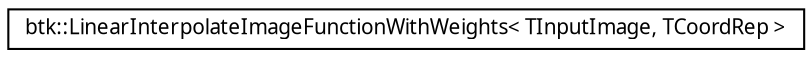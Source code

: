 digraph G
{
  edge [fontname="FreeSans.ttf",fontsize="10",labelfontname="FreeSans.ttf",labelfontsize="10"];
  node [fontname="FreeSans.ttf",fontsize="10",shape=record];
  rankdir=LR;
  Node1 [label="btk::LinearInterpolateImageFunctionWithWeights\< TInputImage, TCoordRep \>",height=0.2,width=0.4,color="black", fillcolor="white", style="filled",URL="$classbtk_1_1_linear_interpolate_image_function_with_weights.html"];
}
